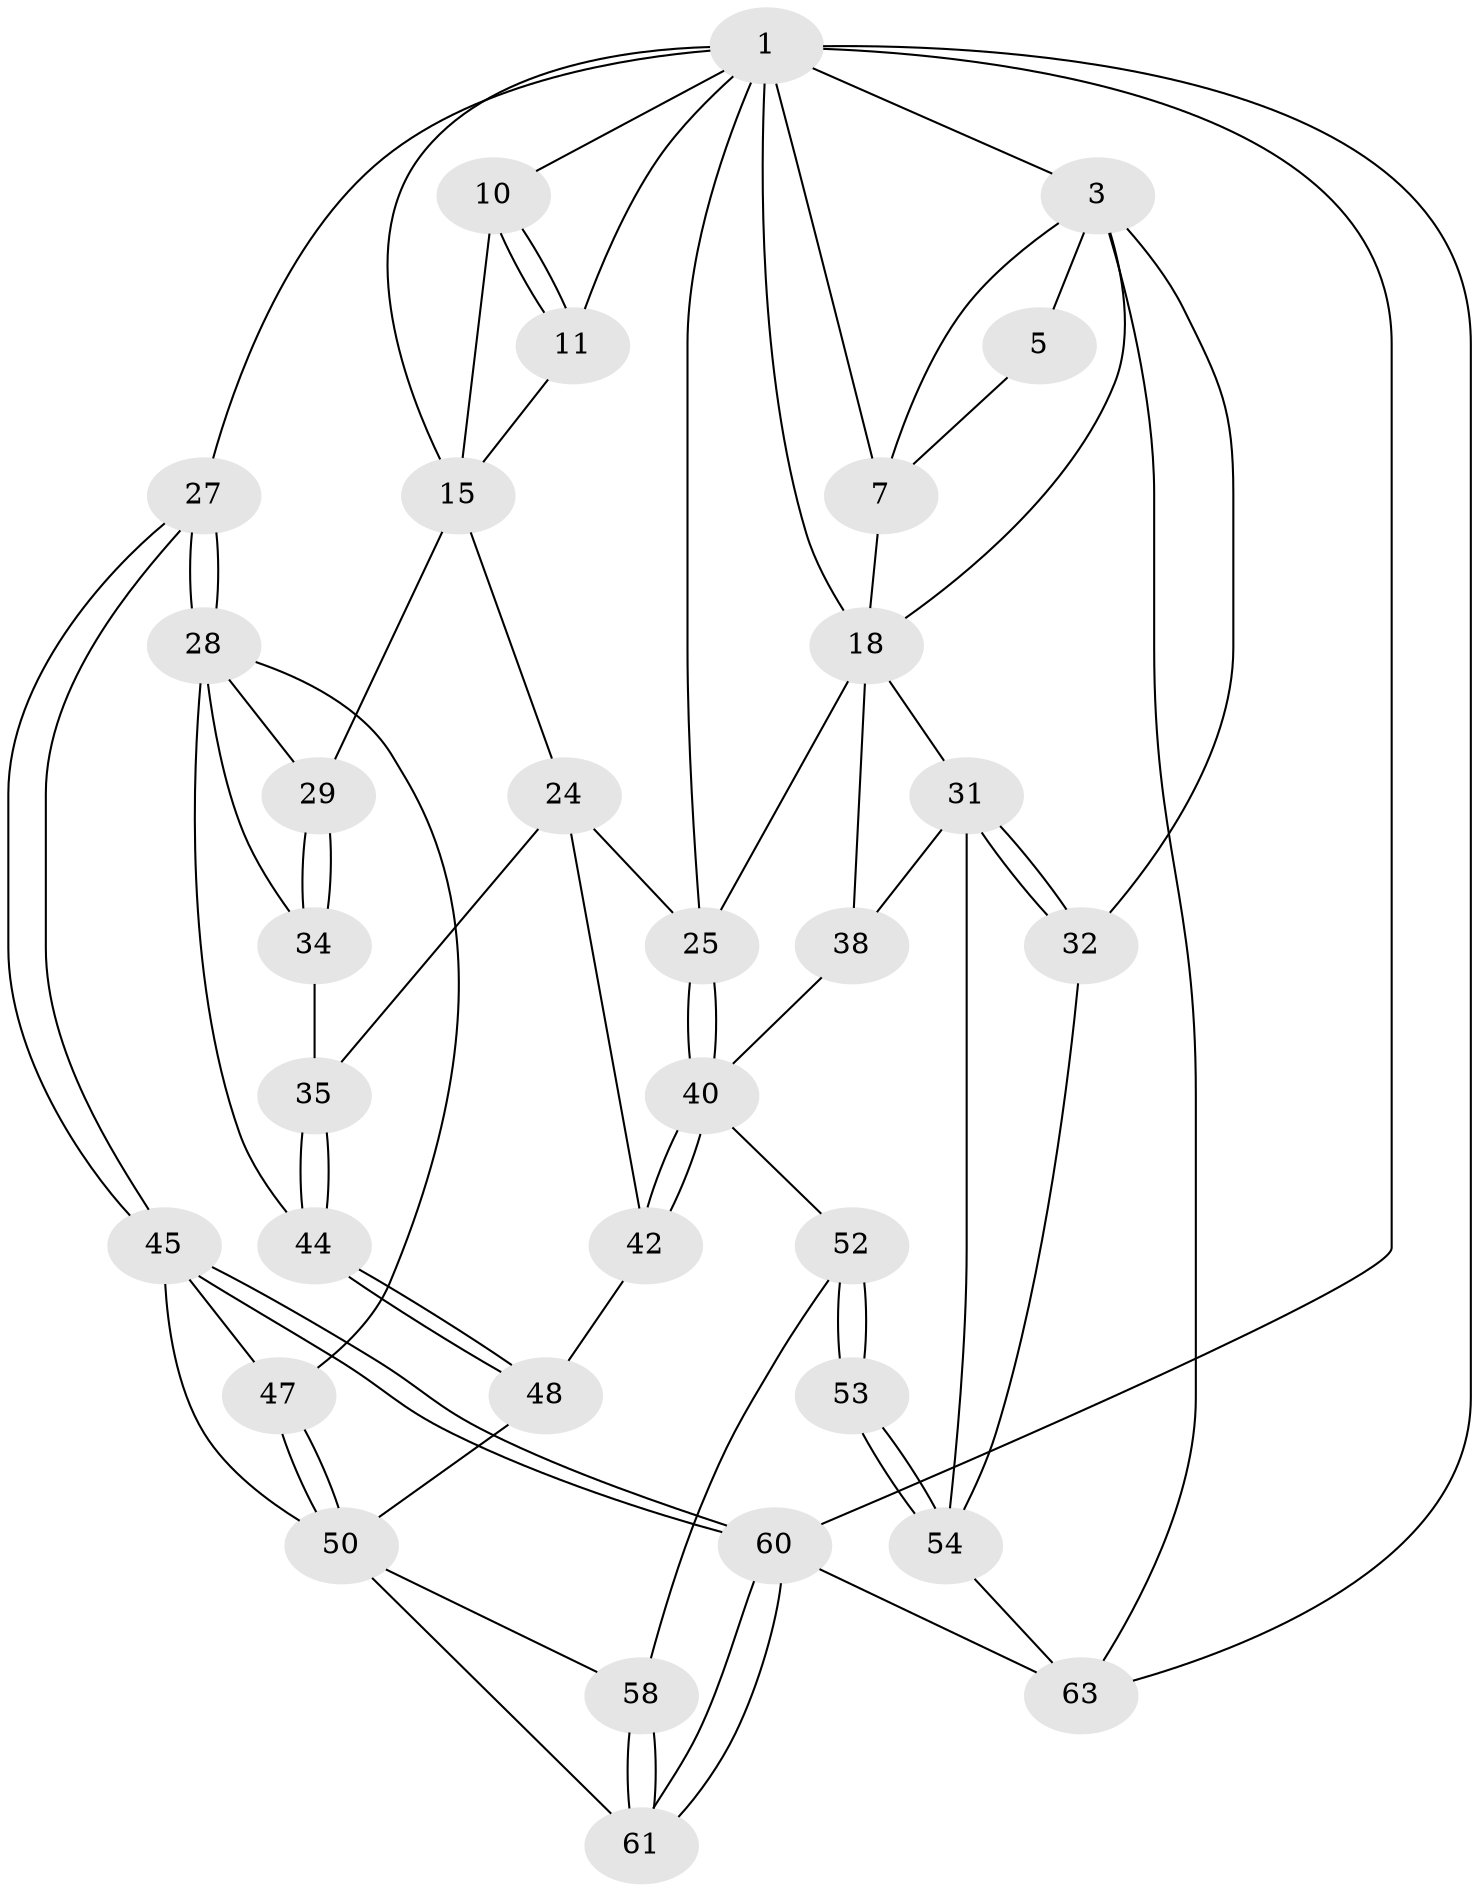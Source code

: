 // original degree distribution, {3: 0.046875, 6: 0.21875, 5: 0.515625, 4: 0.21875}
// Generated by graph-tools (version 1.1) at 2025/17/03/09/25 04:17:21]
// undirected, 32 vertices, 76 edges
graph export_dot {
graph [start="1"]
  node [color=gray90,style=filled];
  1 [pos="+0.2852092063079073+0",super="+2+6"];
  3 [pos="+0+0.27657642931554854",super="+4+33"];
  5 [pos="+0.16042570279509885+0.16280327997368055"];
  7 [pos="+0.19612828483890338+0.27705935854899466",super="+14+8"];
  10 [pos="+0.5252890872268116+0.03127250276455541"];
  11 [pos="+0.9707890731095694+0"];
  15 [pos="+0.5267161684204865+0.30545133344204517",super="+22"];
  18 [pos="+0.23534983231904796+0.32438764870863784",super="+19"];
  24 [pos="+0.5987388295788936+0.5132160781452454",super="+36"];
  25 [pos="+0.48641406689423394+0.5056543159156284",super="+26"];
  27 [pos="+1+0.6510293511617588"];
  28 [pos="+0.9440698751571092+0.5468543582300527",super="+37"];
  29 [pos="+0.8737309647594309+0.47976652419092036"];
  31 [pos="+0.06420917124248693+0.6977666461775615",super="+39"];
  32 [pos="+0+0.7353397304738555"];
  34 [pos="+0.7841000865183032+0.568440661375941"];
  35 [pos="+0.700785141952402+0.5853014029316032"];
  38 [pos="+0.3570667345972171+0.7044362925166671"];
  40 [pos="+0.46381844288687407+0.7785546234678818",super="+41"];
  42 [pos="+0.6109451409341857+0.6500477075722141",super="+49"];
  44 [pos="+0.7731751795697781+0.7029536598452245"];
  45 [pos="+1+0.6677562867992659",super="+46"];
  47 [pos="+0.9408554775589378+0.7527172444003701"];
  48 [pos="+0.7235449739941232+0.8052935950966966"];
  50 [pos="+0.8817957013081203+0.8086760348087373",super="+51+55"];
  52 [pos="+0.4697246134276742+0.8520541631484074",super="+57"];
  53 [pos="+0.4489056090976393+0.9311217898578887",super="+62"];
  54 [pos="+0.23794038912536147+0.8259764597903855",super="+56"];
  58 [pos="+0.8054021862916575+1"];
  60 [pos="+1+1"];
  61 [pos="+1+1"];
  63 [pos="+0+1"];
  1 -- 3;
  1 -- 27;
  1 -- 11;
  1 -- 60;
  1 -- 63;
  1 -- 18;
  1 -- 7 [weight=2];
  1 -- 25;
  1 -- 10;
  1 -- 15;
  3 -- 18;
  3 -- 5;
  3 -- 7;
  3 -- 32;
  3 -- 63;
  5 -- 7;
  7 -- 18;
  10 -- 11;
  10 -- 11;
  10 -- 15;
  11 -- 15;
  15 -- 24;
  15 -- 29;
  18 -- 38;
  18 -- 25;
  18 -- 31;
  24 -- 25;
  24 -- 42;
  24 -- 35;
  25 -- 40;
  25 -- 40;
  27 -- 28;
  27 -- 28;
  27 -- 45;
  27 -- 45;
  28 -- 29;
  28 -- 34;
  28 -- 44;
  28 -- 47;
  29 -- 34;
  29 -- 34;
  31 -- 32;
  31 -- 32;
  31 -- 54;
  31 -- 38;
  32 -- 54;
  34 -- 35;
  35 -- 44;
  35 -- 44;
  38 -- 40;
  40 -- 42;
  40 -- 42;
  40 -- 52;
  42 -- 48;
  44 -- 48;
  44 -- 48;
  45 -- 60;
  45 -- 60;
  45 -- 47;
  45 -- 50;
  47 -- 50;
  47 -- 50;
  48 -- 50;
  50 -- 58;
  50 -- 61;
  52 -- 53 [weight=2];
  52 -- 53;
  52 -- 58;
  53 -- 54 [weight=2];
  53 -- 54;
  54 -- 63;
  58 -- 61;
  58 -- 61;
  60 -- 61;
  60 -- 61;
  60 -- 63;
}
